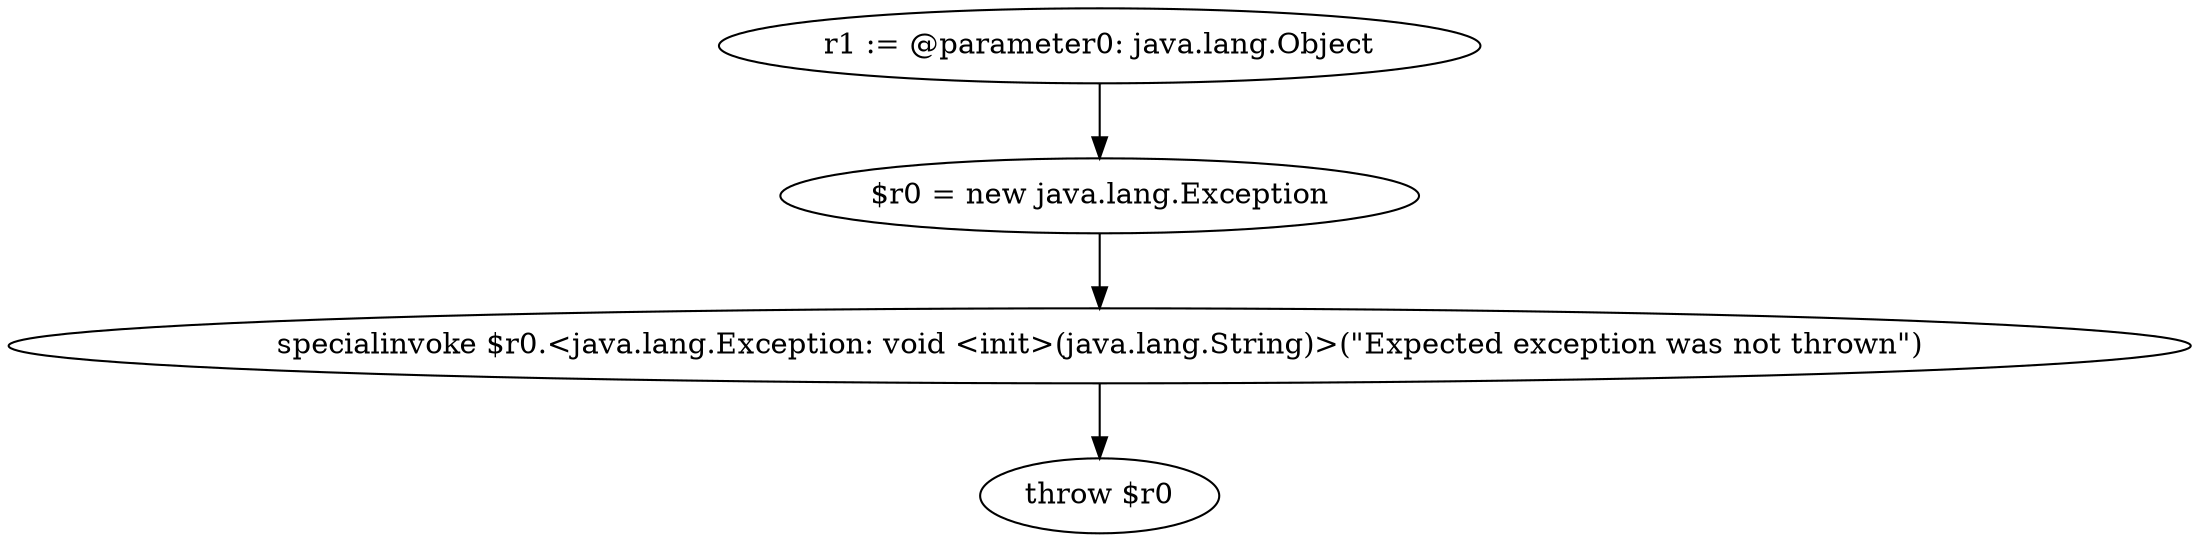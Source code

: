 digraph "unitGraph" {
    "r1 := @parameter0: java.lang.Object"
    "$r0 = new java.lang.Exception"
    "specialinvoke $r0.<java.lang.Exception: void <init>(java.lang.String)>(\"Expected exception was not thrown\")"
    "throw $r0"
    "r1 := @parameter0: java.lang.Object"->"$r0 = new java.lang.Exception";
    "$r0 = new java.lang.Exception"->"specialinvoke $r0.<java.lang.Exception: void <init>(java.lang.String)>(\"Expected exception was not thrown\")";
    "specialinvoke $r0.<java.lang.Exception: void <init>(java.lang.String)>(\"Expected exception was not thrown\")"->"throw $r0";
}
